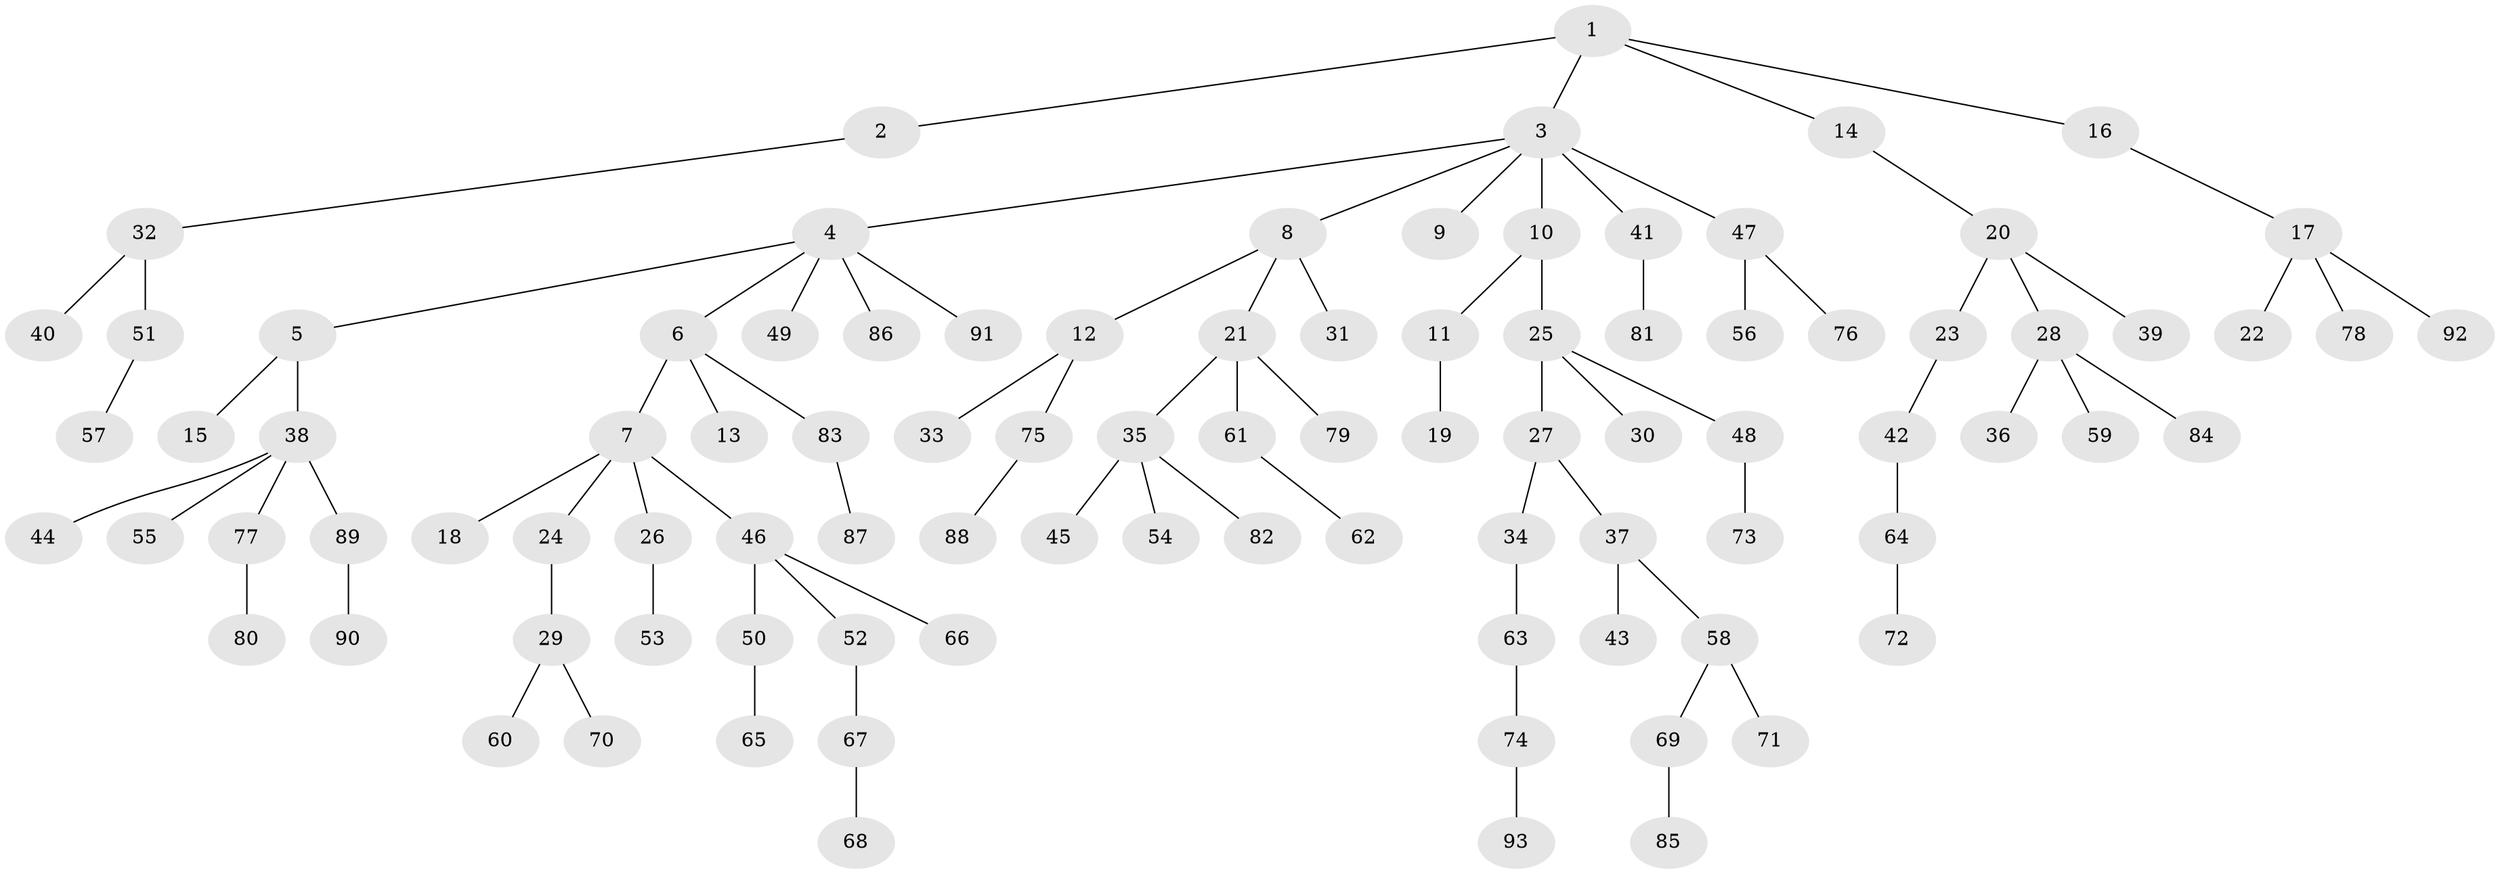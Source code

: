 // coarse degree distribution, {4: 0.06451612903225806, 2: 0.12903225806451613, 9: 0.016129032258064516, 5: 0.04838709677419355, 7: 0.016129032258064516, 1: 0.6129032258064516, 3: 0.11290322580645161}
// Generated by graph-tools (version 1.1) at 2025/52/02/27/25 19:52:10]
// undirected, 93 vertices, 92 edges
graph export_dot {
graph [start="1"]
  node [color=gray90,style=filled];
  1;
  2;
  3;
  4;
  5;
  6;
  7;
  8;
  9;
  10;
  11;
  12;
  13;
  14;
  15;
  16;
  17;
  18;
  19;
  20;
  21;
  22;
  23;
  24;
  25;
  26;
  27;
  28;
  29;
  30;
  31;
  32;
  33;
  34;
  35;
  36;
  37;
  38;
  39;
  40;
  41;
  42;
  43;
  44;
  45;
  46;
  47;
  48;
  49;
  50;
  51;
  52;
  53;
  54;
  55;
  56;
  57;
  58;
  59;
  60;
  61;
  62;
  63;
  64;
  65;
  66;
  67;
  68;
  69;
  70;
  71;
  72;
  73;
  74;
  75;
  76;
  77;
  78;
  79;
  80;
  81;
  82;
  83;
  84;
  85;
  86;
  87;
  88;
  89;
  90;
  91;
  92;
  93;
  1 -- 2;
  1 -- 3;
  1 -- 14;
  1 -- 16;
  2 -- 32;
  3 -- 4;
  3 -- 8;
  3 -- 9;
  3 -- 10;
  3 -- 41;
  3 -- 47;
  4 -- 5;
  4 -- 6;
  4 -- 49;
  4 -- 86;
  4 -- 91;
  5 -- 15;
  5 -- 38;
  6 -- 7;
  6 -- 13;
  6 -- 83;
  7 -- 18;
  7 -- 24;
  7 -- 26;
  7 -- 46;
  8 -- 12;
  8 -- 21;
  8 -- 31;
  10 -- 11;
  10 -- 25;
  11 -- 19;
  12 -- 33;
  12 -- 75;
  14 -- 20;
  16 -- 17;
  17 -- 22;
  17 -- 78;
  17 -- 92;
  20 -- 23;
  20 -- 28;
  20 -- 39;
  21 -- 35;
  21 -- 61;
  21 -- 79;
  23 -- 42;
  24 -- 29;
  25 -- 27;
  25 -- 30;
  25 -- 48;
  26 -- 53;
  27 -- 34;
  27 -- 37;
  28 -- 36;
  28 -- 59;
  28 -- 84;
  29 -- 60;
  29 -- 70;
  32 -- 40;
  32 -- 51;
  34 -- 63;
  35 -- 45;
  35 -- 54;
  35 -- 82;
  37 -- 43;
  37 -- 58;
  38 -- 44;
  38 -- 55;
  38 -- 77;
  38 -- 89;
  41 -- 81;
  42 -- 64;
  46 -- 50;
  46 -- 52;
  46 -- 66;
  47 -- 56;
  47 -- 76;
  48 -- 73;
  50 -- 65;
  51 -- 57;
  52 -- 67;
  58 -- 69;
  58 -- 71;
  61 -- 62;
  63 -- 74;
  64 -- 72;
  67 -- 68;
  69 -- 85;
  74 -- 93;
  75 -- 88;
  77 -- 80;
  83 -- 87;
  89 -- 90;
}
